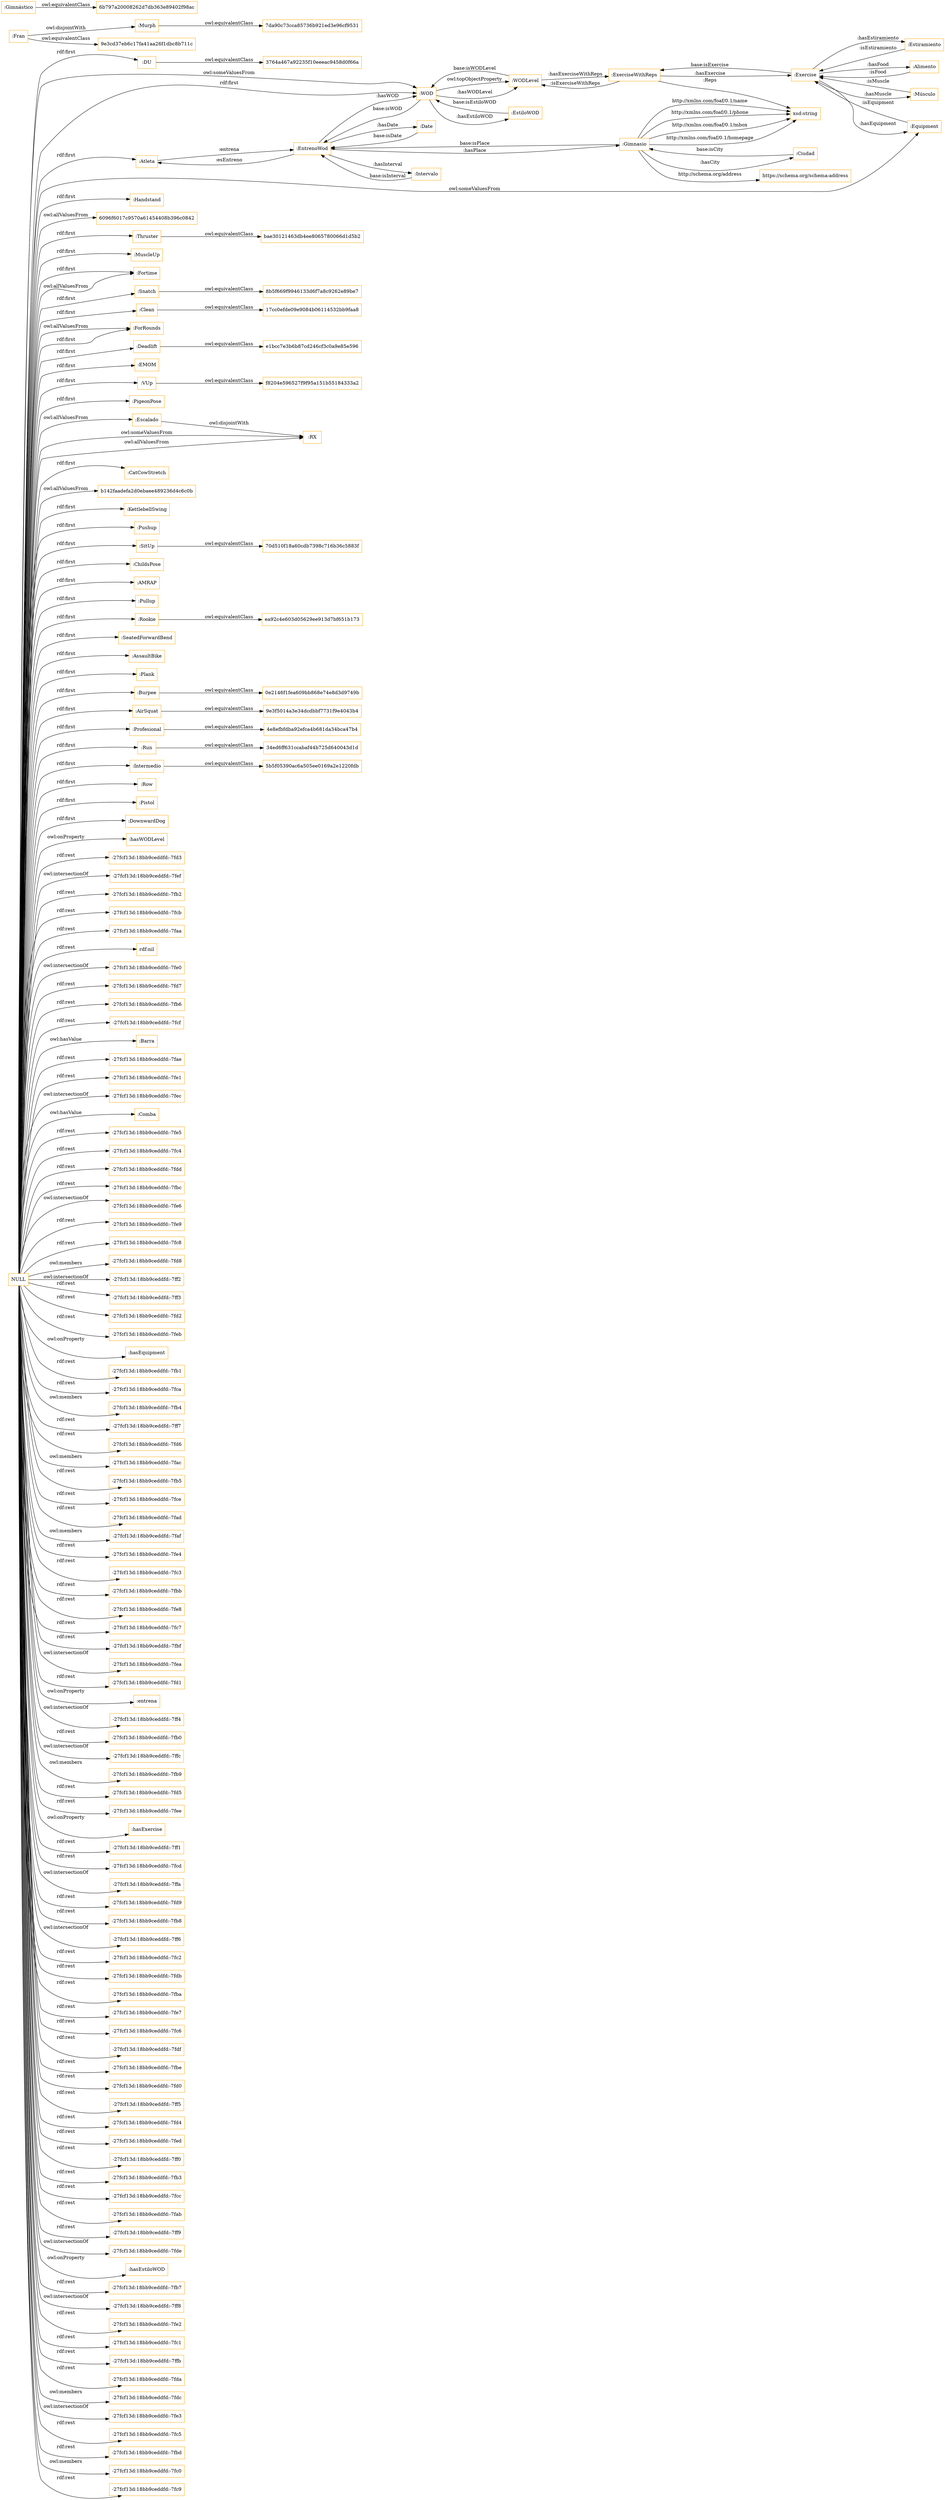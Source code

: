 digraph ar2dtool_diagram { 
rankdir=LR;
size="1501"
node [shape = rectangle, color="orange"]; "3764a467a92235f10eeeac9458d0f66a" ":Atleta" ":Handstand" ":Murph" "6096f6017c9570a61454408b396c0842" ":Thruster" ":MuscleUp" "17cc0efde09e9084b06114532bb9faa8" ":Gimnasio" ":Fortime" ":Snatch" ":Clean" ":ForRounds" ":Deadlift" "34ed6ff631ccabaf44b725d640043d1d" "7da90c73cca85736b921ed3e96cf9531" ":Fran" ":EMOM" ":VUp" ":PigeonPose" "5b5f05390ac6a505ee0169a2e1220fdb" ":RX" ":CatCowStretch" "b142faadefa2d0ebaee489236d4c6c0b" ":KettlebellSwing" ":Pushup" ":SitUp" "ea92c4e603d05629ee913d7bf651b173" ":ChildsPose" ":AMRAP" ":Pullup" ":Ciudad" "0e2146f1fea609bb868e74e8d3d9749b" "8b5f669f9946133d6f7a8c9262e89be7" ":Rookie" "6b797a20008262d7db363e89402f98ac" ":Estiramiento" "4e8efbfdba92efca4b681da34bca47b4" ":DU" ":Alimento" ":EstiloWOD" "9e3f5014a3e34dcdbbf7731f9e4043b4" ":Intervalo" "bae30121463db4ee8065780066d1d5b2" ":Equipment" ":Escalado" ":SeatedForwardBend" ":AssaultBike" ":Plank" ":Burpee" ":AirSquat" ":Profesional" "e1bcc7e3b6b87cd246cf3c0a9e85e596" ":Gimnástico" ":Run" ":WODLevel" ":Intermedio" ":Date" "f8204e596527f9f95a151b55184333a2" "70d510f18a60cdb7398c716b36c5883f" ":WOD" ":Row" ":EntrenoWod" ":Exercise" ":Músculo" ":Pistol" "9e3cd37eb6c17fa41aa26f1dbc8b711c" ":ExerciseWithReps" ":DownwardDog" ; /*classes style*/
	":Murph" -> "7da90c73cca85736b921ed3e96cf9531" [ label = "owl:equivalentClass" ];
	":SitUp" -> "70d510f18a60cdb7398c716b36c5883f" [ label = "owl:equivalentClass" ];
	":Fran" -> ":Murph" [ label = "owl:disjointWith" ];
	":Fran" -> "9e3cd37eb6c17fa41aa26f1dbc8b711c" [ label = "owl:equivalentClass" ];
	":Deadlift" -> "e1bcc7e3b6b87cd246cf3c0a9e85e596" [ label = "owl:equivalentClass" ];
	":Clean" -> "17cc0efde09e9084b06114532bb9faa8" [ label = "owl:equivalentClass" ];
	":Thruster" -> "bae30121463db4ee8065780066d1d5b2" [ label = "owl:equivalentClass" ];
	":Gimnástico" -> "6b797a20008262d7db363e89402f98ac" [ label = "owl:equivalentClass" ];
	":DU" -> "3764a467a92235f10eeeac9458d0f66a" [ label = "owl:equivalentClass" ];
	":AirSquat" -> "9e3f5014a3e34dcdbbf7731f9e4043b4" [ label = "owl:equivalentClass" ];
	"NULL" -> ":hasWODLevel" [ label = "owl:onProperty" ];
	"NULL" -> "-27fcf13d:18bb9ceddfd:-7fd3" [ label = "rdf:rest" ];
	"NULL" -> ":Fortime" [ label = "rdf:first" ];
	"NULL" -> ":Thruster" [ label = "rdf:first" ];
	"NULL" -> "-27fcf13d:18bb9ceddfd:-7fef" [ label = "owl:intersectionOf" ];
	"NULL" -> "-27fcf13d:18bb9ceddfd:-7fb2" [ label = "rdf:rest" ];
	"NULL" -> "-27fcf13d:18bb9ceddfd:-7fcb" [ label = "rdf:rest" ];
	"NULL" -> "-27fcf13d:18bb9ceddfd:-7faa" [ label = "rdf:rest" ];
	"NULL" -> ":Plank" [ label = "rdf:first" ];
	"NULL" -> "rdf:nil" [ label = "rdf:rest" ];
	"NULL" -> "-27fcf13d:18bb9ceddfd:-7fe0" [ label = "owl:intersectionOf" ];
	"NULL" -> "-27fcf13d:18bb9ceddfd:-7fd7" [ label = "rdf:rest" ];
	"NULL" -> "-27fcf13d:18bb9ceddfd:-7fb6" [ label = "rdf:rest" ];
	"NULL" -> ":Fortime" [ label = "owl:allValuesFrom" ];
	"NULL" -> "-27fcf13d:18bb9ceddfd:-7fcf" [ label = "rdf:rest" ];
	"NULL" -> ":Barra" [ label = "owl:hasValue" ];
	"NULL" -> "-27fcf13d:18bb9ceddfd:-7fae" [ label = "rdf:rest" ];
	"NULL" -> "-27fcf13d:18bb9ceddfd:-7fe1" [ label = "rdf:rest" ];
	"NULL" -> "-27fcf13d:18bb9ceddfd:-7fec" [ label = "owl:intersectionOf" ];
	"NULL" -> ":Comba" [ label = "owl:hasValue" ];
	"NULL" -> "-27fcf13d:18bb9ceddfd:-7fe5" [ label = "rdf:rest" ];
	"NULL" -> "-27fcf13d:18bb9ceddfd:-7fc4" [ label = "rdf:rest" ];
	"NULL" -> "-27fcf13d:18bb9ceddfd:-7fdd" [ label = "rdf:rest" ];
	"NULL" -> "-27fcf13d:18bb9ceddfd:-7fbc" [ label = "rdf:rest" ];
	"NULL" -> "-27fcf13d:18bb9ceddfd:-7fe6" [ label = "owl:intersectionOf" ];
	"NULL" -> ":Escalado" [ label = "owl:allValuesFrom" ];
	"NULL" -> "-27fcf13d:18bb9ceddfd:-7fe9" [ label = "rdf:rest" ];
	"NULL" -> "-27fcf13d:18bb9ceddfd:-7fc8" [ label = "rdf:rest" ];
	"NULL" -> ":WOD" [ label = "owl:someValuesFrom" ];
	"NULL" -> "-27fcf13d:18bb9ceddfd:-7fd8" [ label = "owl:members" ];
	"NULL" -> "-27fcf13d:18bb9ceddfd:-7ff2" [ label = "owl:intersectionOf" ];
	"NULL" -> ":Run" [ label = "rdf:first" ];
	"NULL" -> ":KettlebellSwing" [ label = "rdf:first" ];
	"NULL" -> ":PigeonPose" [ label = "rdf:first" ];
	"NULL" -> "-27fcf13d:18bb9ceddfd:-7ff3" [ label = "rdf:rest" ];
	"NULL" -> "-27fcf13d:18bb9ceddfd:-7fd2" [ label = "rdf:rest" ];
	"NULL" -> ":ForRounds" [ label = "owl:allValuesFrom" ];
	"NULL" -> "-27fcf13d:18bb9ceddfd:-7feb" [ label = "rdf:rest" ];
	"NULL" -> ":hasEquipment" [ label = "owl:onProperty" ];
	"NULL" -> "-27fcf13d:18bb9ceddfd:-7fb1" [ label = "rdf:rest" ];
	"NULL" -> ":SeatedForwardBend" [ label = "rdf:first" ];
	"NULL" -> "-27fcf13d:18bb9ceddfd:-7fca" [ label = "rdf:rest" ];
	"NULL" -> ":EMOM" [ label = "rdf:first" ];
	"NULL" -> ":Pistol" [ label = "rdf:first" ];
	"NULL" -> "-27fcf13d:18bb9ceddfd:-7fb4" [ label = "owl:members" ];
	"NULL" -> "-27fcf13d:18bb9ceddfd:-7ff7" [ label = "rdf:rest" ];
	"NULL" -> "-27fcf13d:18bb9ceddfd:-7fd6" [ label = "rdf:rest" ];
	"NULL" -> ":Atleta" [ label = "rdf:first" ];
	"NULL" -> "-27fcf13d:18bb9ceddfd:-7fac" [ label = "owl:members" ];
	"NULL" -> "-27fcf13d:18bb9ceddfd:-7fb5" [ label = "rdf:rest" ];
	"NULL" -> "-27fcf13d:18bb9ceddfd:-7fce" [ label = "rdf:rest" ];
	"NULL" -> ":Pushup" [ label = "rdf:first" ];
	"NULL" -> ":Profesional" [ label = "rdf:first" ];
	"NULL" -> "-27fcf13d:18bb9ceddfd:-7fad" [ label = "rdf:rest" ];
	"NULL" -> ":SitUp" [ label = "rdf:first" ];
	"NULL" -> "-27fcf13d:18bb9ceddfd:-7faf" [ label = "owl:members" ];
	"NULL" -> ":AirSquat" [ label = "rdf:first" ];
	"NULL" -> "-27fcf13d:18bb9ceddfd:-7fe4" [ label = "rdf:rest" ];
	"NULL" -> ":MuscleUp" [ label = "rdf:first" ];
	"NULL" -> "-27fcf13d:18bb9ceddfd:-7fc3" [ label = "rdf:rest" ];
	"NULL" -> "-27fcf13d:18bb9ceddfd:-7fbb" [ label = "rdf:rest" ];
	"NULL" -> ":Equipment" [ label = "owl:someValuesFrom" ];
	"NULL" -> "-27fcf13d:18bb9ceddfd:-7fe8" [ label = "rdf:rest" ];
	"NULL" -> ":Handstand" [ label = "rdf:first" ];
	"NULL" -> "-27fcf13d:18bb9ceddfd:-7fc7" [ label = "rdf:rest" ];
	"NULL" -> "-27fcf13d:18bb9ceddfd:-7fbf" [ label = "rdf:rest" ];
	"NULL" -> ":DU" [ label = "rdf:first" ];
	"NULL" -> "-27fcf13d:18bb9ceddfd:-7fea" [ label = "owl:intersectionOf" ];
	"NULL" -> "-27fcf13d:18bb9ceddfd:-7fd1" [ label = "rdf:rest" ];
	"NULL" -> ":entrena" [ label = "owl:onProperty" ];
	"NULL" -> "-27fcf13d:18bb9ceddfd:-7ff4" [ label = "owl:intersectionOf" ];
	"NULL" -> "-27fcf13d:18bb9ceddfd:-7fb0" [ label = "rdf:rest" ];
	"NULL" -> "-27fcf13d:18bb9ceddfd:-7ffc" [ label = "owl:intersectionOf" ];
	"NULL" -> ":CatCowStretch" [ label = "rdf:first" ];
	"NULL" -> "-27fcf13d:18bb9ceddfd:-7fb9" [ label = "owl:members" ];
	"NULL" -> "-27fcf13d:18bb9ceddfd:-7fd5" [ label = "rdf:rest" ];
	"NULL" -> "-27fcf13d:18bb9ceddfd:-7fee" [ label = "rdf:rest" ];
	"NULL" -> ":hasExercise" [ label = "owl:onProperty" ];
	"NULL" -> "-27fcf13d:18bb9ceddfd:-7ff1" [ label = "rdf:rest" ];
	"NULL" -> "-27fcf13d:18bb9ceddfd:-7fcd" [ label = "rdf:rest" ];
	"NULL" -> ":AMRAP" [ label = "rdf:first" ];
	"NULL" -> "-27fcf13d:18bb9ceddfd:-7ffa" [ label = "owl:intersectionOf" ];
	"NULL" -> "-27fcf13d:18bb9ceddfd:-7fd9" [ label = "rdf:rest" ];
	"NULL" -> "-27fcf13d:18bb9ceddfd:-7fb8" [ label = "rdf:rest" ];
	"NULL" -> "-27fcf13d:18bb9ceddfd:-7ff6" [ label = "owl:intersectionOf" ];
	"NULL" -> "-27fcf13d:18bb9ceddfd:-7fc2" [ label = "rdf:rest" ];
	"NULL" -> "-27fcf13d:18bb9ceddfd:-7fdb" [ label = "rdf:rest" ];
	"NULL" -> "-27fcf13d:18bb9ceddfd:-7fba" [ label = "rdf:rest" ];
	"NULL" -> ":Intermedio" [ label = "rdf:first" ];
	"NULL" -> "-27fcf13d:18bb9ceddfd:-7fe7" [ label = "rdf:rest" ];
	"NULL" -> "-27fcf13d:18bb9ceddfd:-7fc6" [ label = "rdf:rest" ];
	"NULL" -> "-27fcf13d:18bb9ceddfd:-7fdf" [ label = "rdf:rest" ];
	"NULL" -> "-27fcf13d:18bb9ceddfd:-7fbe" [ label = "rdf:rest" ];
	"NULL" -> "b142faadefa2d0ebaee489236d4c6c0b" [ label = "owl:allValuesFrom" ];
	"NULL" -> "-27fcf13d:18bb9ceddfd:-7fd0" [ label = "rdf:rest" ];
	"NULL" -> ":Burpee" [ label = "rdf:first" ];
	"NULL" -> "-27fcf13d:18bb9ceddfd:-7ff5" [ label = "rdf:rest" ];
	"NULL" -> ":AssaultBike" [ label = "rdf:first" ];
	"NULL" -> ":ChildsPose" [ label = "rdf:first" ];
	"NULL" -> "-27fcf13d:18bb9ceddfd:-7fd4" [ label = "rdf:rest" ];
	"NULL" -> "-27fcf13d:18bb9ceddfd:-7fed" [ label = "rdf:rest" ];
	"NULL" -> "-27fcf13d:18bb9ceddfd:-7ff0" [ label = "rdf:rest" ];
	"NULL" -> "-27fcf13d:18bb9ceddfd:-7fb3" [ label = "rdf:rest" ];
	"NULL" -> ":ForRounds" [ label = "rdf:first" ];
	"NULL" -> "-27fcf13d:18bb9ceddfd:-7fcc" [ label = "rdf:rest" ];
	"NULL" -> "-27fcf13d:18bb9ceddfd:-7fab" [ label = "rdf:rest" ];
	"NULL" -> "-27fcf13d:18bb9ceddfd:-7ff9" [ label = "rdf:rest" ];
	"NULL" -> "-27fcf13d:18bb9ceddfd:-7fde" [ label = "owl:intersectionOf" ];
	"NULL" -> ":hasEstiloWOD" [ label = "owl:onProperty" ];
	"NULL" -> ":Rookie" [ label = "rdf:first" ];
	"NULL" -> "-27fcf13d:18bb9ceddfd:-7fb7" [ label = "rdf:rest" ];
	"NULL" -> "-27fcf13d:18bb9ceddfd:-7ff8" [ label = "owl:intersectionOf" ];
	"NULL" -> ":WOD" [ label = "rdf:first" ];
	"NULL" -> "-27fcf13d:18bb9ceddfd:-7fe2" [ label = "rdf:rest" ];
	"NULL" -> "-27fcf13d:18bb9ceddfd:-7fc1" [ label = "rdf:rest" ];
	"NULL" -> "-27fcf13d:18bb9ceddfd:-7ffb" [ label = "rdf:rest" ];
	"NULL" -> ":RX" [ label = "owl:someValuesFrom" ];
	"NULL" -> "6096f6017c9570a61454408b396c0842" [ label = "owl:allValuesFrom" ];
	"NULL" -> ":Pullup" [ label = "rdf:first" ];
	"NULL" -> ":VUp" [ label = "rdf:first" ];
	"NULL" -> "-27fcf13d:18bb9ceddfd:-7fda" [ label = "rdf:rest" ];
	"NULL" -> ":Deadlift" [ label = "rdf:first" ];
	"NULL" -> "-27fcf13d:18bb9ceddfd:-7fdc" [ label = "owl:members" ];
	"NULL" -> ":DownwardDog" [ label = "rdf:first" ];
	"NULL" -> ":Snatch" [ label = "rdf:first" ];
	"NULL" -> ":Clean" [ label = "rdf:first" ];
	"NULL" -> "-27fcf13d:18bb9ceddfd:-7fe3" [ label = "owl:intersectionOf" ];
	"NULL" -> "-27fcf13d:18bb9ceddfd:-7fc5" [ label = "rdf:rest" ];
	"NULL" -> ":Row" [ label = "rdf:first" ];
	"NULL" -> "-27fcf13d:18bb9ceddfd:-7fbd" [ label = "rdf:rest" ];
	"NULL" -> ":RX" [ label = "owl:allValuesFrom" ];
	"NULL" -> "-27fcf13d:18bb9ceddfd:-7fc0" [ label = "owl:members" ];
	"NULL" -> "-27fcf13d:18bb9ceddfd:-7fc9" [ label = "rdf:rest" ];
	":Profesional" -> "4e8efbfdba92efca4b681da34bca47b4" [ label = "owl:equivalentClass" ];
	":Burpee" -> "0e2146f1fea609bb868e74e8d3d9749b" [ label = "owl:equivalentClass" ];
	":Rookie" -> "ea92c4e603d05629ee913d7bf651b173" [ label = "owl:equivalentClass" ];
	":Escalado" -> ":RX" [ label = "owl:disjointWith" ];
	":VUp" -> "f8204e596527f9f95a151b55184333a2" [ label = "owl:equivalentClass" ];
	":Run" -> "34ed6ff631ccabaf44b725d640043d1d" [ label = "owl:equivalentClass" ];
	":Snatch" -> "8b5f669f9946133d6f7a8c9262e89be7" [ label = "owl:equivalentClass" ];
	":Intermedio" -> "5b5f05390ac6a505ee0169a2e1220fdb" [ label = "owl:equivalentClass" ];
	":Gimnasio" -> "xsd:string" [ label = "http://xmlns.com/foaf/0.1/name" ];
	":Gimnasio" -> "xsd:string" [ label = "http://xmlns.com/foaf/0.1/phone" ];
	":EntrenoWod" -> ":Date" [ label = ":hasDate" ];
	":Estiramiento" -> ":Exercise" [ label = ":isEstiramiento" ];
	":Gimnasio" -> ":Ciudad" [ label = ":hasCity" ];
	":WODLevel" -> ":ExerciseWithReps" [ label = ":hasExerciseWithReps" ];
	":EstiloWOD" -> ":WOD" [ label = "base:isEstiloWOD" ];
	":Gimnasio" -> ":EntrenoWod" [ label = "base:isPlace" ];
	":WOD" -> ":WODLevel" [ label = "owl:topObjectProperty" ];
	":Exercise" -> ":ExerciseWithReps" [ label = "base:isExercise" ];
	":Atleta" -> ":EntrenoWod" [ label = ":entrena" ];
	":Gimnasio" -> "https://schema.org/schema:address" [ label = "http://schema.org/address" ];
	":Exercise" -> ":Equipment" [ label = ":hasEquipment" ];
	":Date" -> ":EntrenoWod" [ label = "base:isDate" ];
	":EntrenoWod" -> ":Gimnasio" [ label = ":hasPlace" ];
	":Ciudad" -> ":Gimnasio" [ label = "base:isCity" ];
	":Gimnasio" -> "xsd:string" [ label = "http://xmlns.com/foaf/0.1/mbox" ];
	":Alimento" -> ":Exercise" [ label = ":isFood" ];
	":WODLevel" -> ":WOD" [ label = "base:isWODLevel" ];
	":Músculo" -> ":Exercise" [ label = ":isMuscle" ];
	":EntrenoWod" -> ":Intervalo" [ label = ":hasInterval" ];
	":Equipment" -> ":Exercise" [ label = ":isEquipment" ];
	":WOD" -> ":WODLevel" [ label = ":hasWODLevel" ];
	":Exercise" -> ":Estiramiento" [ label = ":hasEstiramiento" ];
	":Exercise" -> ":Músculo" [ label = ":hasMuscle" ];
	":ExerciseWithReps" -> "xsd:string" [ label = ":Reps" ];
	":WOD" -> ":EntrenoWod" [ label = "base:isWOD" ];
	":Exercise" -> ":Alimento" [ label = ":hasFood" ];
	":Intervalo" -> ":EntrenoWod" [ label = "base:isInterval" ];
	":ExerciseWithReps" -> ":WODLevel" [ label = ":isExerciseWithReps" ];
	":EntrenoWod" -> ":WOD" [ label = ":hasWOD" ];
	":ExerciseWithReps" -> ":Exercise" [ label = ":hasExercise" ];
	":WOD" -> ":EstiloWOD" [ label = ":hasEstiloWOD" ];
	":Gimnasio" -> "xsd:string" [ label = "http://xmlns.com/foaf/0.1/homepage" ];
	":EntrenoWod" -> ":Atleta" [ label = ":esEntreno" ];

}
